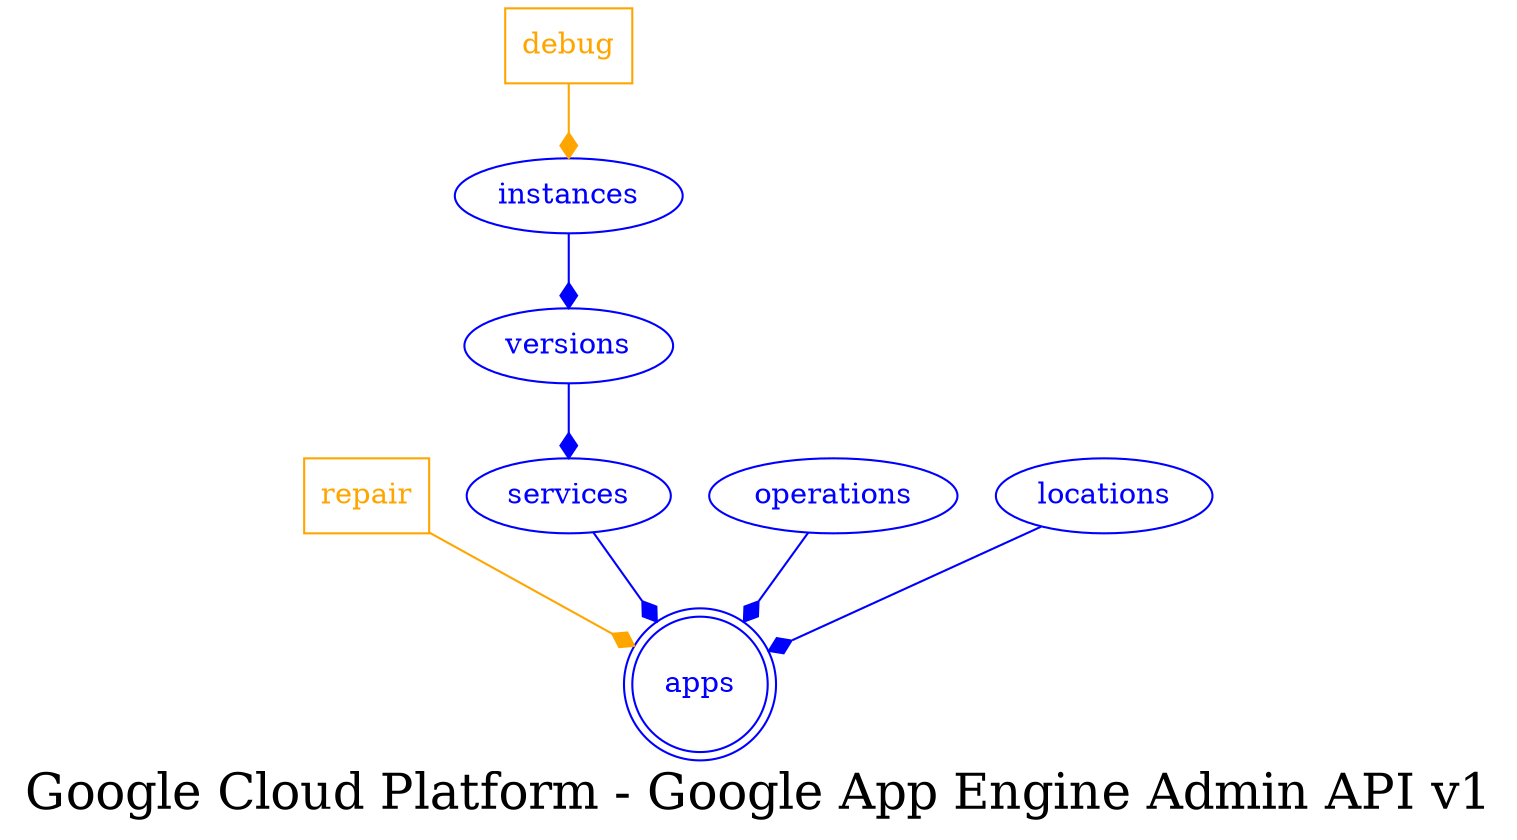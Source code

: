 digraph LexiconGraph {
graph[label="Google Cloud Platform - Google App Engine Admin API v1", fontsize=24]
splines=true
"apps" [color=blue, fontcolor=blue, shape=doublecircle]
"repair" [color=orange, fontcolor=orange, shape=box]
"repair" -> "apps" [color=orange, fontcolor=orange, arrowhead=diamond, arrowtail=none]
"services" -> "apps" [color=blue, fontcolor=blue, arrowhead=diamond, arrowtail=none]
"services" [color=blue, fontcolor=blue, shape=ellipse]
"versions" -> "services" [color=blue, fontcolor=blue, arrowhead=diamond, arrowtail=none]
"versions" [color=blue, fontcolor=blue, shape=ellipse]
"instances" -> "versions" [color=blue, fontcolor=blue, arrowhead=diamond, arrowtail=none]
"instances" [color=blue, fontcolor=blue, shape=ellipse]
"debug" [color=orange, fontcolor=orange, shape=box]
"debug" -> "instances" [color=orange, fontcolor=orange, arrowhead=diamond, arrowtail=none]
"operations" -> "apps" [color=blue, fontcolor=blue, arrowhead=diamond, arrowtail=none]
"operations" [color=blue, fontcolor=blue, shape=ellipse]
"locations" -> "apps" [color=blue, fontcolor=blue, arrowhead=diamond, arrowtail=none]
"locations" [color=blue, fontcolor=blue, shape=ellipse]
}
